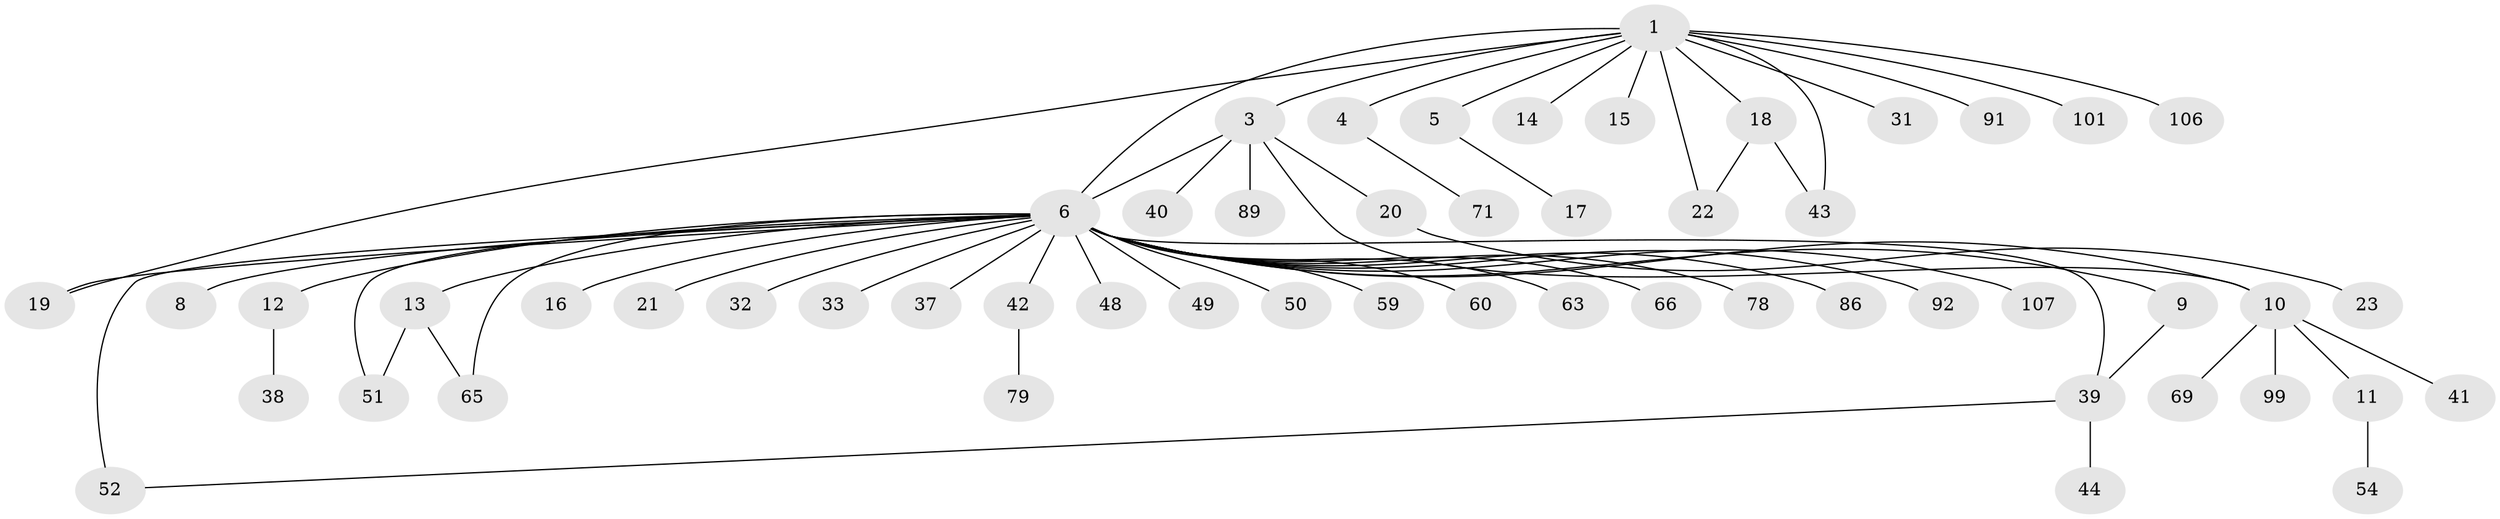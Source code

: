 // original degree distribution, {5: 0.04504504504504504, 13: 0.009009009009009009, 6: 0.009009009009009009, 2: 0.17117117117117117, 23: 0.009009009009009009, 10: 0.009009009009009009, 3: 0.09009009009009009, 1: 0.6036036036036037, 4: 0.036036036036036036, 7: 0.009009009009009009, 9: 0.009009009009009009}
// Generated by graph-tools (version 1.1) at 2025/14/03/09/25 04:14:35]
// undirected, 55 vertices, 63 edges
graph export_dot {
graph [start="1"]
  node [color=gray90,style=filled];
  1 [super="+2+24+27"];
  3;
  4;
  5;
  6 [super="+25+7"];
  8;
  9;
  10 [super="+26+62+87+110"];
  11;
  12;
  13;
  14;
  15;
  16 [super="+80+96"];
  17;
  18 [super="+73+36"];
  19 [super="+29+61+68"];
  20 [super="+95"];
  21;
  22;
  23;
  31;
  32;
  33 [super="+102+72+53"];
  37 [super="+56"];
  38 [super="+108+46"];
  39 [super="+57+55"];
  40 [super="+74"];
  41 [super="+58+77"];
  42;
  43;
  44 [super="+70"];
  48;
  49;
  50;
  51 [super="+82+83+105"];
  52 [super="+75+85+76+109+111+94"];
  54;
  59;
  60;
  63;
  65 [super="+100"];
  66;
  69;
  71 [super="+93"];
  78;
  79;
  86;
  89;
  91;
  92;
  99;
  101;
  106;
  107;
  1 -- 15;
  1 -- 18;
  1 -- 3;
  1 -- 4;
  1 -- 5;
  1 -- 6;
  1 -- 101;
  1 -- 106;
  1 -- 43;
  1 -- 14;
  1 -- 19;
  1 -- 22;
  1 -- 91;
  1 -- 31;
  3 -- 10;
  3 -- 20;
  3 -- 40;
  3 -- 89;
  3 -- 6;
  4 -- 71;
  5 -- 17;
  6 -- 8 [weight=2];
  6 -- 9;
  6 -- 12;
  6 -- 13;
  6 -- 16;
  6 -- 21;
  6 -- 33;
  6 -- 39;
  6 -- 42;
  6 -- 49;
  6 -- 51;
  6 -- 52 [weight=2];
  6 -- 59;
  6 -- 60;
  6 -- 63;
  6 -- 66;
  6 -- 78;
  6 -- 92;
  6 -- 107;
  6 -- 19;
  6 -- 32;
  6 -- 65;
  6 -- 37;
  6 -- 86;
  6 -- 48;
  6 -- 50;
  6 -- 10;
  9 -- 39;
  10 -- 11;
  10 -- 41;
  10 -- 69;
  10 -- 99;
  11 -- 54;
  12 -- 38;
  13 -- 65;
  13 -- 51;
  18 -- 22;
  18 -- 43;
  20 -- 23;
  39 -- 44;
  39 -- 52;
  42 -- 79;
}
